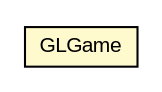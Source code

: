 #!/usr/local/bin/dot
#
# Class diagram 
# Generated by UMLGraph version R5_6 (http://www.umlgraph.org/)
#

digraph G {
	edge [fontname="arial",fontsize=10,labelfontname="arial",labelfontsize=10];
	node [fontname="arial",fontsize=10,shape=plaintext];
	nodesep=0.25;
	ranksep=0.5;
	// org.thoughtworks.game.biz.GLGame
	c14300 [label=<<table title="org.thoughtworks.game.biz.GLGame" border="0" cellborder="1" cellspacing="0" cellpadding="2" port="p" bgcolor="lemonChiffon" href="./GLGame.html">
		<tr><td><table border="0" cellspacing="0" cellpadding="1">
<tr><td align="center" balign="center"> GLGame </td></tr>
		</table></td></tr>
		</table>>, URL="./GLGame.html", fontname="arial", fontcolor="black", fontsize=10.0];
}

